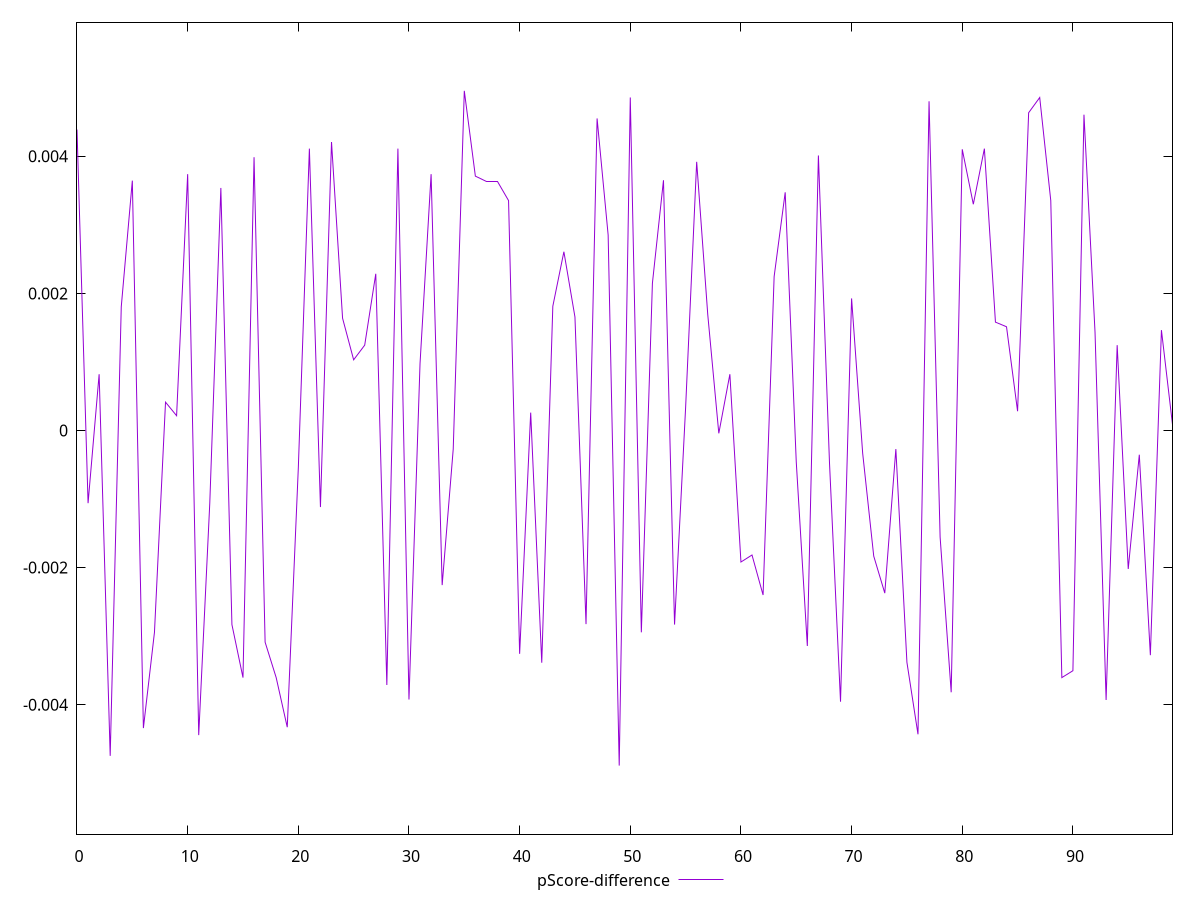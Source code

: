 reset

$pScoreDifference <<EOF
0 0.004390998266977697
1 -0.0010607693386829233
2 0.0008209876053432239
3 -0.004747223260764249
4 0.001804580820837249
5 0.0036458065856763144
6 -0.004342195416436583
7 -0.0029451176253258264
8 0.00041338219335957695
9 0.00021573498927519343
10 0.0037405575315611703
11 -0.004444511220520846
12 -0.0010573590932827226
13 0.003538841942001214
14 -0.0028323062394553337
15 -0.0036056812634010886
16 0.003987940391898093
17 -0.003088806704452487
18 -0.0036056812634010886
19 -0.004329326033711214
20 -0.0005495678734271925
21 0.0041127298165264566
22 -0.0011171538752439616
23 0.004209551852699667
24 0.001637692071526732
25 0.0010311252533341617
26 0.0012456092345285528
27 0.0022865845403890195
28 -0.0037131103630376576
29 0.0041127298165264566
30 -0.003925734187637791
31 0.00097818843290029
32 0.0037405575315611703
33 -0.0022562564737088446
34 -0.00027106867912883234
35 0.004956310506820336
36 0.0037116385940070273
37 0.0036312332169419377
38 0.0036312332169421042
39 0.003354660361700512
40 -0.003258579996925406
41 0.00026113178966348863
42 -0.0033885612475112285
43 0.0018132595874811863
44 0.002608532205871983
45 0.0016561291294848735
46 -0.0028255459814928077
47 0.0045531728514560665
48 0.0028511933872103663
49 -0.004889690284863848
50 0.004858852911643461
51 -0.0029451176253257154
52 0.002148939453032248
53 0.0036514899960885614
54 -0.0028323062394553337
55 0.00033371712984253676
56 0.003920549841462515
57 0.001693996733754699
58 -0.000041606770268978396
59 0.0008209876053432239
60 -0.0019189593627087411
61 -0.001816659044528426
62 -0.002400361757360997
63 0.00224678054126572
64 0.0034751897961681297
65 -0.00046084145243555086
66 -0.0031439190930613453
67 0.004013128194733574
68 -0.0004608414524357729
69 -0.003957584139981707
70 0.0019271236023385777
71 -0.00033054423745573075
72 -0.0018330223272213508
73 -0.002373085134295721
74 -0.00027106867912883234
75 -0.003382990029553159
76 -0.004432790906158104
77 0.004804045665204509
78 -0.0015548240511224967
79 -0.003819792855497866
80 0.004103048691062825
81 0.0033013066587436277
82 0.0041127298165264566
83 0.001581059788503314
84 0.001513468436571186
85 0.0002811701074099202
86 0.004636647101383562
87 0.004858852911643461
88 0.003354660361700512
89 -0.0036056812634010886
90 -0.0035049550903735096
91 0.004608642292343701
92 0.0014310209923139583
93 -0.003932051609356049
94 0.0012456092345285528
95 -0.0020201291681551208
96 -0.00035361982608605146
97 -0.0032788592289185563
98 0.001464534458752784
99 0.00008619066068572302
EOF

set key outside below
set xrange [0:99]
set yrange [-0.005889690284863848:0.005956310506820336]
set trange [-0.005889690284863848:0.005956310506820336]
set terminal svg size 640, 500 enhanced background rgb 'white'
set output "reports/report_00028_2021-02-24T12-49-42.674Z/max-potential-fid/samples/music/pScore-difference/values.svg"

plot $pScoreDifference title "pScore-difference" with line

reset
